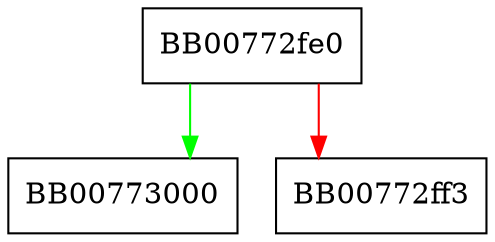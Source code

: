 digraph ossl_err_load_HTTP_strings {
  node [shape="box"];
  graph [splines=ortho];
  BB00772fe0 -> BB00773000 [color="green"];
  BB00772fe0 -> BB00772ff3 [color="red"];
}